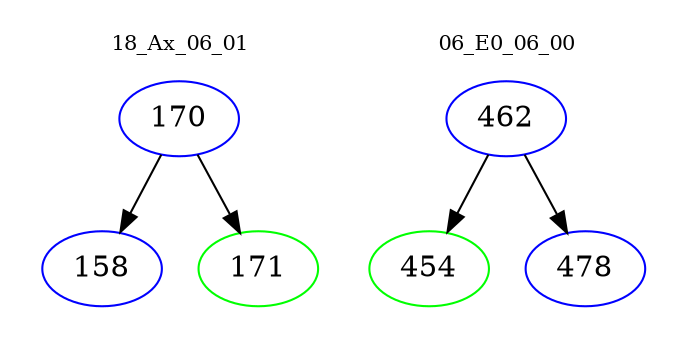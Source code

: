 digraph{
subgraph cluster_0 {
color = white
label = "18_Ax_06_01";
fontsize=10;
T0_170 [label="170", color="blue"]
T0_170 -> T0_158 [color="black"]
T0_158 [label="158", color="blue"]
T0_170 -> T0_171 [color="black"]
T0_171 [label="171", color="green"]
}
subgraph cluster_1 {
color = white
label = "06_E0_06_00";
fontsize=10;
T1_462 [label="462", color="blue"]
T1_462 -> T1_454 [color="black"]
T1_454 [label="454", color="green"]
T1_462 -> T1_478 [color="black"]
T1_478 [label="478", color="blue"]
}
}
